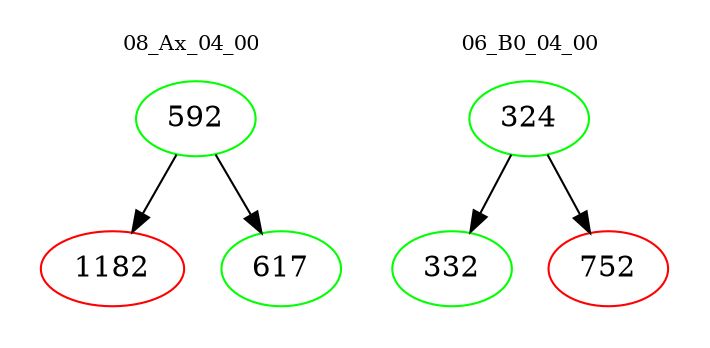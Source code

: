 digraph{
subgraph cluster_0 {
color = white
label = "08_Ax_04_00";
fontsize=10;
T0_592 [label="592", color="green"]
T0_592 -> T0_1182 [color="black"]
T0_1182 [label="1182", color="red"]
T0_592 -> T0_617 [color="black"]
T0_617 [label="617", color="green"]
}
subgraph cluster_1 {
color = white
label = "06_B0_04_00";
fontsize=10;
T1_324 [label="324", color="green"]
T1_324 -> T1_332 [color="black"]
T1_332 [label="332", color="green"]
T1_324 -> T1_752 [color="black"]
T1_752 [label="752", color="red"]
}
}
